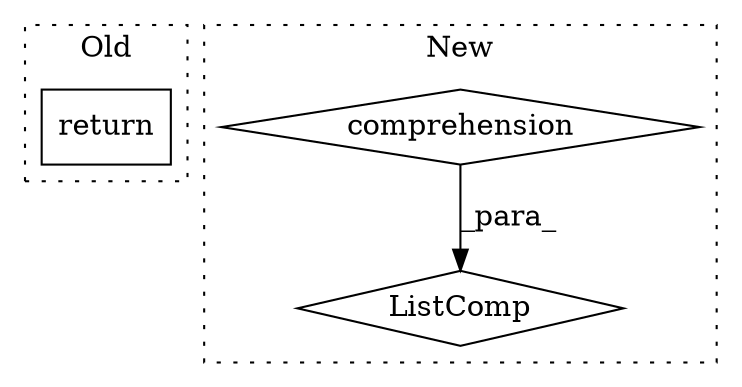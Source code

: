 digraph G {
subgraph cluster0 {
1 [label="return" a="93" s="21812" l="7" shape="box"];
label = "Old";
style="dotted";
}
subgraph cluster1 {
2 [label="ListComp" a="106" s="23372" l="61" shape="diamond"];
3 [label="comprehension" a="45" s="23408" l="3" shape="diamond"];
label = "New";
style="dotted";
}
3 -> 2 [label="_para_"];
}